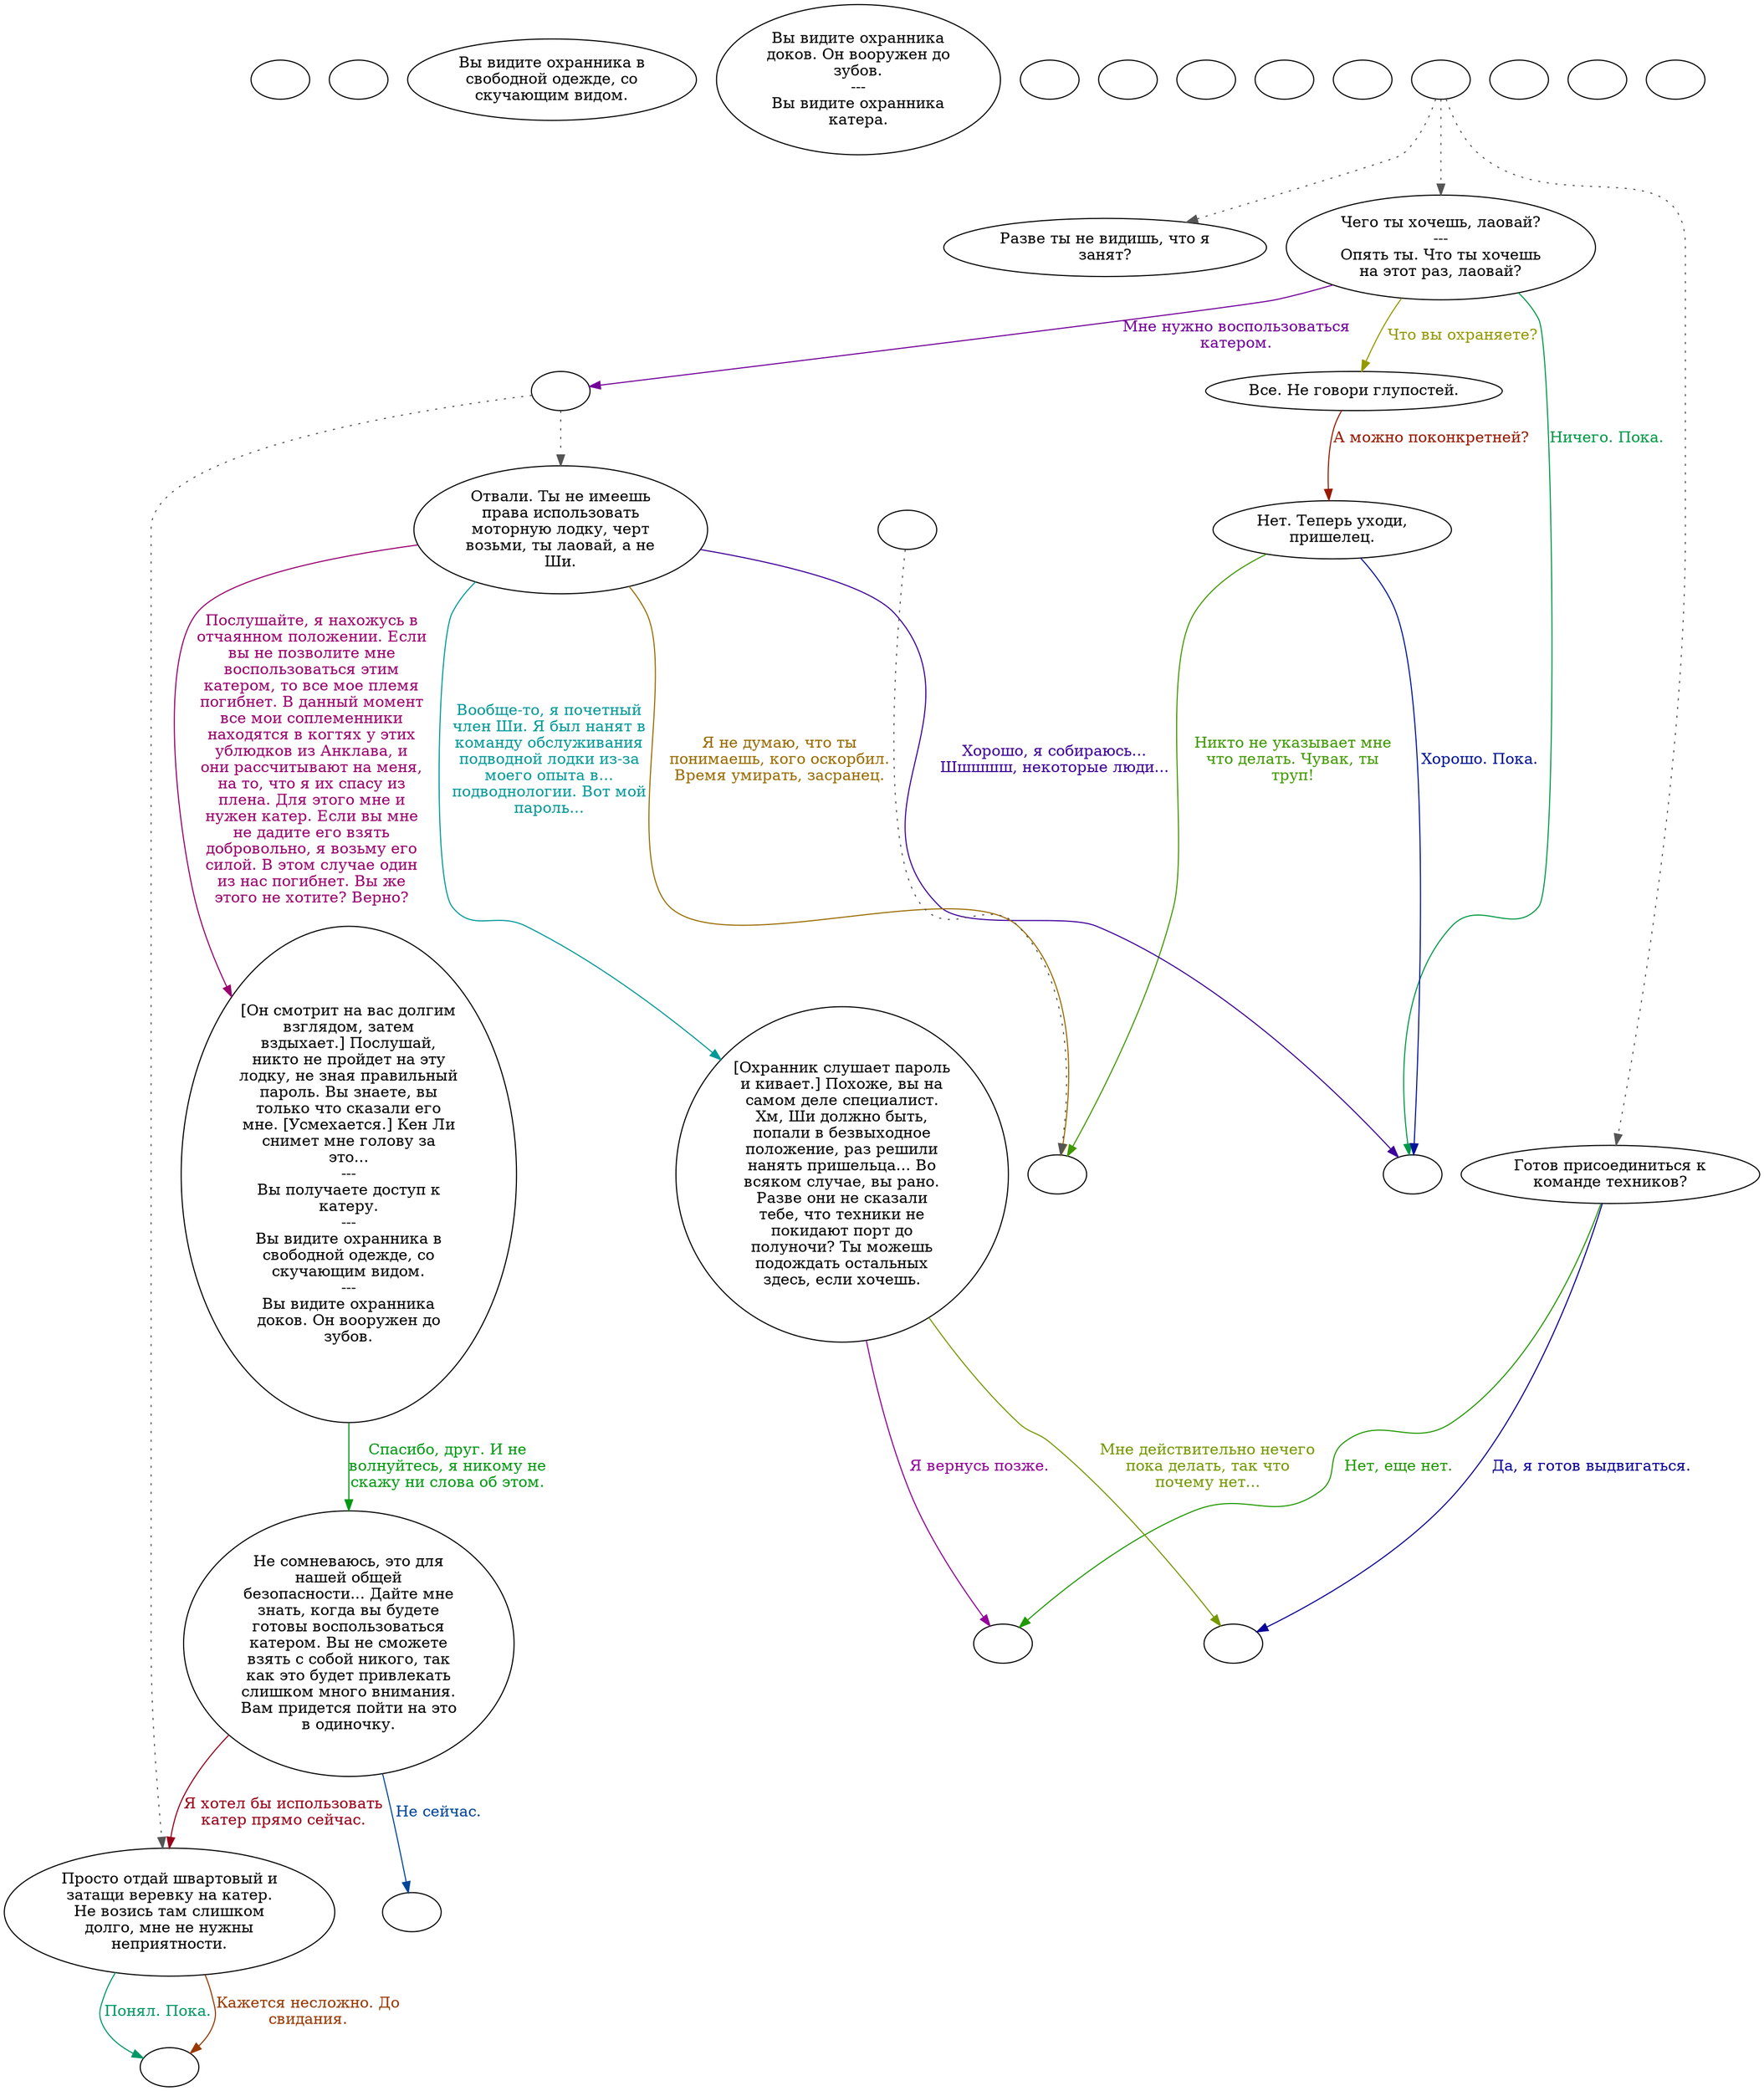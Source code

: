 digraph fcdokgrd {
  "start" [style=filled       fillcolor="#FFFFFF"       color="#000000"]
  "start" [label=""]
  "use_p_proc" [style=filled       fillcolor="#FFFFFF"       color="#000000"]
  "use_p_proc" [label=""]
  "look_at_p_proc" [style=filled       fillcolor="#FFFFFF"       color="#000000"]
  "look_at_p_proc" [label="Вы видите охранника в\nсвободной одежде, со\nскучающим видом."]
  "description_p_proc" [style=filled       fillcolor="#FFFFFF"       color="#000000"]
  "description_p_proc" [label="Вы видите охранника\nдоков. Он вооружен до\nзубов.\n---\nВы видите охранника\nкатера."]
  "use_skill_on_p_proc" [style=filled       fillcolor="#FFFFFF"       color="#000000"]
  "use_skill_on_p_proc" [label=""]
  "use_obj_on_p_proc" [style=filled       fillcolor="#FFFFFF"       color="#000000"]
  "use_obj_on_p_proc" [label=""]
  "damage_p_proc" [style=filled       fillcolor="#FFFFFF"       color="#000000"]
  "damage_p_proc" [label=""]
  "map_enter_p_proc" [style=filled       fillcolor="#FFFFFF"       color="#000000"]
  "map_enter_p_proc" [label=""]
  "map_update_p_proc" [style=filled       fillcolor="#FFFFFF"       color="#000000"]
  "map_update_p_proc" [label=""]
  "talk_p_proc" [style=filled       fillcolor="#FFFFFF"       color="#000000"]
  "talk_p_proc" -> "Node010" [style=dotted color="#555555"]
  "talk_p_proc" -> "Node009" [style=dotted color="#555555"]
  "talk_p_proc" -> "Node001" [style=dotted color="#555555"]
  "talk_p_proc" [label=""]
  "Node001" [style=filled       fillcolor="#FFFFFF"       color="#000000"]
  "Node001" [label="Чего ты хочешь, лаовай?\n---\nОпять ты. Что ты хочешь\nна этот раз, лаовай?"]
  "Node001" -> "Node002" [label="Что вы охраняете?" color="#939900" fontcolor="#939900"]
  "Node001" -> "Node900" [label="Мне нужно воспользоваться\nкатером." color="#720099" fontcolor="#720099"]
  "Node001" -> "Node999" [label="Ничего. Пока." color="#009946" fontcolor="#009946"]
  "Node002" [style=filled       fillcolor="#FFFFFF"       color="#000000"]
  "Node002" [label="Все. Не говори глупостей."]
  "Node002" -> "Node003" [label="А можно поконкретней?" color="#991900" fontcolor="#991900"]
  "Node003" [style=filled       fillcolor="#FFFFFF"       color="#000000"]
  "Node003" [label="Нет. Теперь уходи,\nпришелец."]
  "Node003" -> "Node999" [label="Хорошо. Пока." color="#001499" fontcolor="#001499"]
  "Node003" -> "Node998" [label="Никто не указывает мне\nчто делать. Чувак, ты\nтруп!" color="#409900" fontcolor="#409900"]
  "Node004" [style=filled       fillcolor="#FFFFFF"       color="#000000"]
  "Node004" [label="Отвали. Ты не имеешь\nправа использовать\nмоторную лодку, черт\nвозьми, ты лаовай, а не\nШи."]
  "Node004" -> "Node005" [label="Послушайте, я нахожусь в\nотчаянном положении. Если\nвы не позволите мне\nвоспользоваться этим\nкатером, то все мое племя\nпогибнет. В данный момент\nвсе мои соплеменники\nнаходятся в когтях у этих\nублюдков из Анклава, и\nони рассчитывают на меня,\nна то, что я их спасу из\nплена. Для этого мне и\nнужен катер. Если вы мне\nне дадите его взять\nдобровольно, я возьму его\nсилой. В этом случае один\nиз нас погибнет. Вы же\nэтого не хотите? Верно?" color="#99006D" fontcolor="#99006D"]
  "Node004" -> "Node007" [label="Вообще-то, я почетный\nчлен Ши. Я был нанят в\nкоманду обслуживания\nподводной лодки из-за\nмоего опыта в...\nподводнологии. Вот мой\nпароль..." color="#009998" fontcolor="#009998"]
  "Node004" -> "Node998" [label="Я не думаю, что ты\nпонимаешь, кого оскорбил.\nВремя умирать, засранец." color="#996C00" fontcolor="#996C00"]
  "Node004" -> "Node999" [label="Хорошо, я собираюсь...\nШшшшш, некоторые люди..." color="#3F0099" fontcolor="#3F0099"]
  "Node005" [style=filled       fillcolor="#FFFFFF"       color="#000000"]
  "Node005" [label="[Он смотрит на вас долгим\nвзглядом, затем\nвздыхает.] Послушай,\nникто не пройдет на эту\nлодку, не зная правильный\nпароль. Вы знаете, вы\nтолько что сказали его\nмне. [Усмехается.] Кен Ли\nснимет мне голову за\nэто...\n---\nВы получаете доступ к\nкатеру.\n---\nВы видите охранника в\nсвободной одежде, со\nскучающим видом.\n---\nВы видите охранника\nдоков. Он вооружен до\nзубов."]
  "Node005" -> "Node006" [label="Спасибо, друг. И не\nволнуйтесь, я никому не\nскажу ни слова об этом." color="#009912" fontcolor="#009912"]
  "Node006" [style=filled       fillcolor="#FFFFFF"       color="#000000"]
  "Node006" [label="Не сомневаюсь, это для\nнашей общей\nбезопасности... Дайте мне\nзнать, когда вы будете\nготовы воспользоваться\nкатером. Вы не сможете\nвзять с собой никого, так\nкак это будет привлекать\nслишком много внимания.\nВам придется пойти на это\nв одиночку."]
  "Node006" -> "Node008" [label="Я хотел бы использовать\nкатер прямо сейчас." color="#99001A" fontcolor="#99001A"]
  "Node006" -> "Node990" [label="Не сейчас." color="#004799" fontcolor="#004799"]
  "Node007" [style=filled       fillcolor="#FFFFFF"       color="#000000"]
  "Node007" [label="[Охранник слушает пароль\nи кивает.] Похоже, вы на\nсамом деле специалист.\nХм, Ши должно быть,\nпопали в безвыходное\nположение, раз решили\nнанять пришельца... Во\nвсяком случае, вы рано.\nРазве они не сказали\nтебе, что техники не\nпокидают порт до\nполуночи? Ты можешь\nподождать остальных\nздесь, если хочешь."]
  "Node007" -> "Node993" [label="Мне действительно нечего\nпока делать, так что\nпочему нет..." color="#749900" fontcolor="#749900"]
  "Node007" -> "Node991" [label="Я вернусь позже." color="#920099" fontcolor="#920099"]
  "Node008" [style=filled       fillcolor="#FFFFFF"       color="#000000"]
  "Node008" [label="Просто отдай швартовый и\nзатащи веревку на катер.\nНе возись там слишком\nдолго, мне не нужны\nнеприятности."]
  "Node008" -> "Node992" [label="Понял. Пока." color="#009965" fontcolor="#009965"]
  "Node008" -> "Node992" [label="Кажется несложно. До\nсвидания." color="#993900" fontcolor="#993900"]
  "Node009" [style=filled       fillcolor="#FFFFFF"       color="#000000"]
  "Node009" [label="Готов присоединиться к\nкоманде техников?"]
  "Node009" -> "Node993" [label="Да, я готов выдвигаться." color="#0C0099" fontcolor="#0C0099"]
  "Node009" -> "Node991" [label="Нет, еще нет." color="#219900" fontcolor="#219900"]
  "Node010" [style=filled       fillcolor="#FFFFFF"       color="#000000"]
  "Node010" [label="Разве ты не видишь, что я\nзанят?"]
  "Node999" [style=filled       fillcolor="#FFFFFF"       color="#000000"]
  "Node999" [label=""]
  "Node998" [style=filled       fillcolor="#FFFFFF"       color="#000000"]
  "Node998" [label=""]
  "Node900" [style=filled       fillcolor="#FFFFFF"       color="#000000"]
  "Node900" -> "Node008" [style=dotted color="#555555"]
  "Node900" -> "Node004" [style=dotted color="#555555"]
  "Node900" [label=""]
  "Node990" [style=filled       fillcolor="#FFFFFF"       color="#000000"]
  "Node990" [label=""]
  "Node991" [style=filled       fillcolor="#FFFFFF"       color="#000000"]
  "Node991" [label=""]
  "Node992" [style=filled       fillcolor="#FFFFFF"       color="#000000"]
  "Node992" [label=""]
  "Node993" [style=filled       fillcolor="#FFFFFF"       color="#000000"]
  "Node993" [label=""]
  "timed_event_p_proc" [style=filled       fillcolor="#FFFFFF"       color="#000000"]
  "timed_event_p_proc" -> "Node998" [style=dotted color="#555555"]
  "timed_event_p_proc" [label=""]
  "destroy_p_proc" [style=filled       fillcolor="#FFFFFF"       color="#000000"]
  "destroy_p_proc" [label=""]
  "pickup_p_proc" [style=filled       fillcolor="#FFFFFF"       color="#000000"]
  "pickup_p_proc" [label=""]
  "critter_p_proc" [style=filled       fillcolor="#FFFFFF"       color="#000000"]
  "critter_p_proc" [label=""]
}
